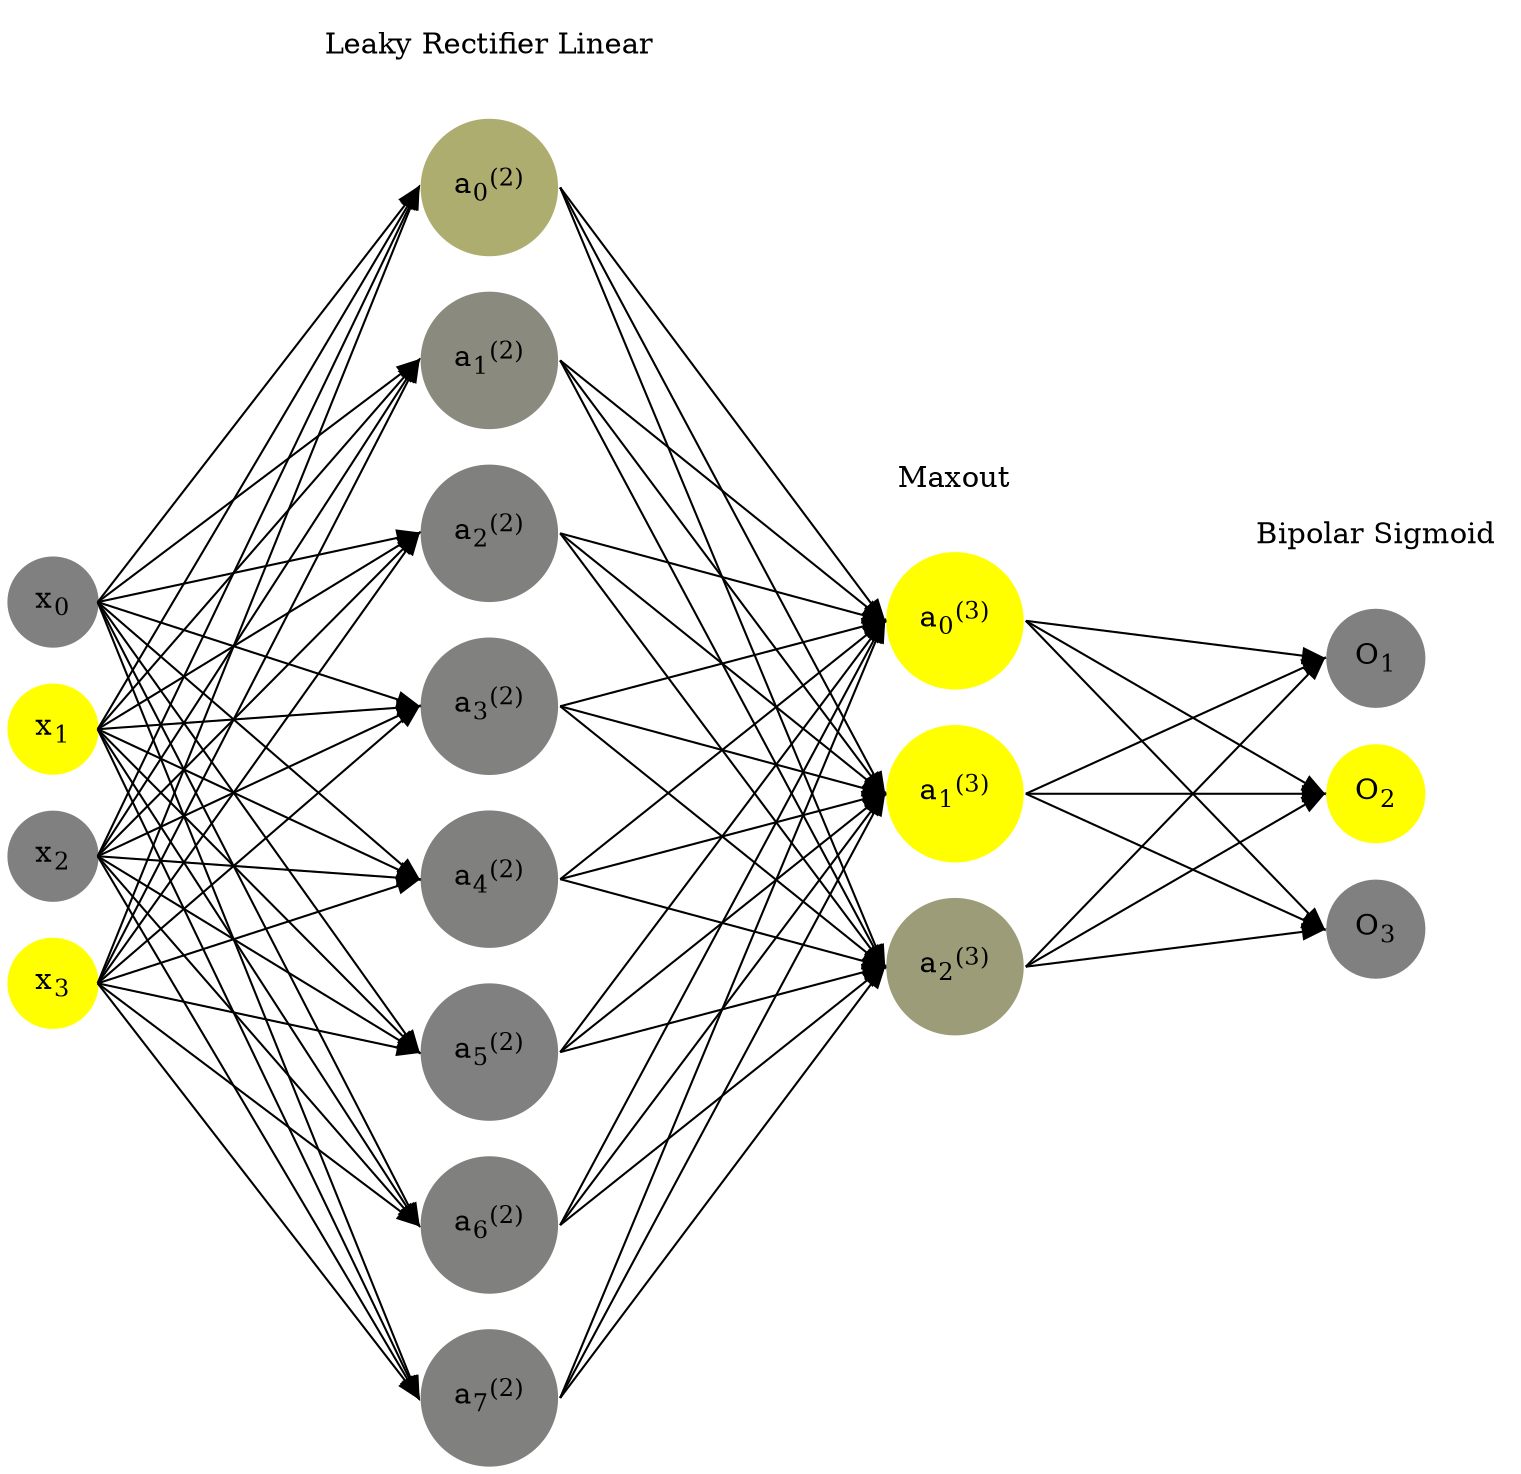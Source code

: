 digraph G {
	rankdir = LR;
	splines=false;
	edge[style=invis];
	ranksep= 1.4;
	{
	node [shape=circle, color="0.1667, 0.0, 0.5", style=filled, fillcolor="0.1667, 0.0, 0.5"];
	x0 [label=<x<sub>0</sub>>];
	}
	{
	node [shape=circle, color="0.1667, 1.0, 1.0", style=filled, fillcolor="0.1667, 1.0, 1.0"];
	x1 [label=<x<sub>1</sub>>];
	}
	{
	node [shape=circle, color="0.1667, 0.0, 0.5", style=filled, fillcolor="0.1667, 0.0, 0.5"];
	x2 [label=<x<sub>2</sub>>];
	}
	{
	node [shape=circle, color="0.1667, 1.0, 1.0", style=filled, fillcolor="0.1667, 1.0, 1.0"];
	x3 [label=<x<sub>3</sub>>];
	}
	{
	node [shape=circle, color="0.1667, 0.356634, 0.678317", style=filled, fillcolor="0.1667, 0.356634, 0.678317"];
	a02 [label=<a<sub>0</sub><sup>(2)</sup>>];
	}
	{
	node [shape=circle, color="0.1667, 0.083465, 0.541733", style=filled, fillcolor="0.1667, 0.083465, 0.541733"];
	a12 [label=<a<sub>1</sub><sup>(2)</sup>>];
	}
	{
	node [shape=circle, color="0.1667, 0.000505, 0.500252", style=filled, fillcolor="0.1667, 0.000505, 0.500252"];
	a22 [label=<a<sub>2</sub><sup>(2)</sup>>];
	}
	{
	node [shape=circle, color="0.1667, 0.012763, 0.506381", style=filled, fillcolor="0.1667, 0.012763, 0.506381"];
	a32 [label=<a<sub>3</sub><sup>(2)</sup>>];
	}
	{
	node [shape=circle, color="0.1667, 0.000298, 0.500149", style=filled, fillcolor="0.1667, 0.000298, 0.500149"];
	a42 [label=<a<sub>4</sub><sup>(2)</sup>>];
	}
	{
	node [shape=circle, color="0.1667, 0.000447, 0.500224", style=filled, fillcolor="0.1667, 0.000447, 0.500224"];
	a52 [label=<a<sub>5</sub><sup>(2)</sup>>];
	}
	{
	node [shape=circle, color="0.1667, 0.005189, 0.502595", style=filled, fillcolor="0.1667, 0.005189, 0.502595"];
	a62 [label=<a<sub>6</sub><sup>(2)</sup>>];
	}
	{
	node [shape=circle, color="0.1667, 0.000751, 0.500375", style=filled, fillcolor="0.1667, 0.000751, 0.500375"];
	a72 [label=<a<sub>7</sub><sup>(2)</sup>>];
	}
	{
	node [shape=circle, color="0.1667, 1.569197, 1.284599", style=filled, fillcolor="0.1667, 1.569197, 1.284599"];
	a03 [label=<a<sub>0</sub><sup>(3)</sup>>];
	}
	{
	node [shape=circle, color="0.1667, 1.569197, 1.284599", style=filled, fillcolor="0.1667, 1.569197, 1.284599"];
	a13 [label=<a<sub>1</sub><sup>(3)</sup>>];
	}
	{
	node [shape=circle, color="0.1667, 0.225812, 0.612906", style=filled, fillcolor="0.1667, 0.225812, 0.612906"];
	a23 [label=<a<sub>2</sub><sup>(3)</sup>>];
	}
	{
	node [shape=circle, color="0.1667, 0.0, 0.5", style=filled, fillcolor="0.1667, 0.0, 0.5"];
	O1 [label=<O<sub>1</sub>>];
	}
	{
	node [shape=circle, color="0.1667, 1.0, 1.0", style=filled, fillcolor="0.1667, 1.0, 1.0"];
	O2 [label=<O<sub>2</sub>>];
	}
	{
	node [shape=circle, color="0.1667, 0.0, 0.5", style=filled, fillcolor="0.1667, 0.0, 0.5"];
	O3 [label=<O<sub>3</sub>>];
	}
	{
	rank=same;
	x0->x1->x2->x3;
	}
	{
	rank=same;
	a02->a12->a22->a32->a42->a52->a62->a72;
	}
	{
	rank=same;
	a03->a13->a23;
	}
	{
	rank=same;
	O1->O2->O3;
	}
	l1 [shape=plaintext,label="Leaky Rectifier Linear"];
	l1->a02;
	{rank=same; l1;a02};
	l2 [shape=plaintext,label="Maxout"];
	l2->a03;
	{rank=same; l2;a03};
	l3 [shape=plaintext,label="Bipolar Sigmoid"];
	l3->O1;
	{rank=same; l3;O1};
edge[style=solid, tailport=e, headport=w];
	{x0;x1;x2;x3} -> {a02;a12;a22;a32;a42;a52;a62;a72};
	{a02;a12;a22;a32;a42;a52;a62;a72} -> {a03;a13;a23};
	{a03;a13;a23} -> {O1,O2,O3};
}